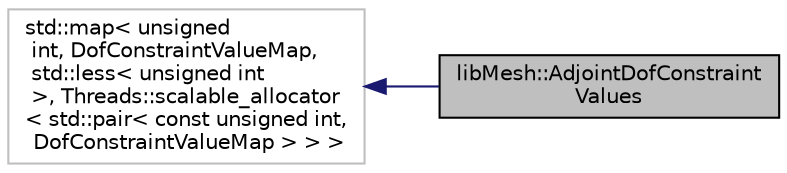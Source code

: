 digraph "libMesh::AdjointDofConstraintValues"
{
 // INTERACTIVE_SVG=YES
  edge [fontname="Helvetica",fontsize="10",labelfontname="Helvetica",labelfontsize="10"];
  node [fontname="Helvetica",fontsize="10",shape=record];
  rankdir="LR";
  Node1 [label="libMesh::AdjointDofConstraint\lValues",height=0.2,width=0.4,color="black", fillcolor="grey75", style="filled" fontcolor="black"];
  Node2 -> Node1 [dir="back",color="midnightblue",fontsize="10",style="solid",fontname="Helvetica"];
  Node2 [label="std::map\< unsigned\l int, DofConstraintValueMap,\l std::less\< unsigned int\l \>, Threads::scalable_allocator\l\< std::pair\< const unsigned int,\l DofConstraintValueMap \> \> \>",height=0.2,width=0.4,color="grey75", fillcolor="white", style="filled"];
}
